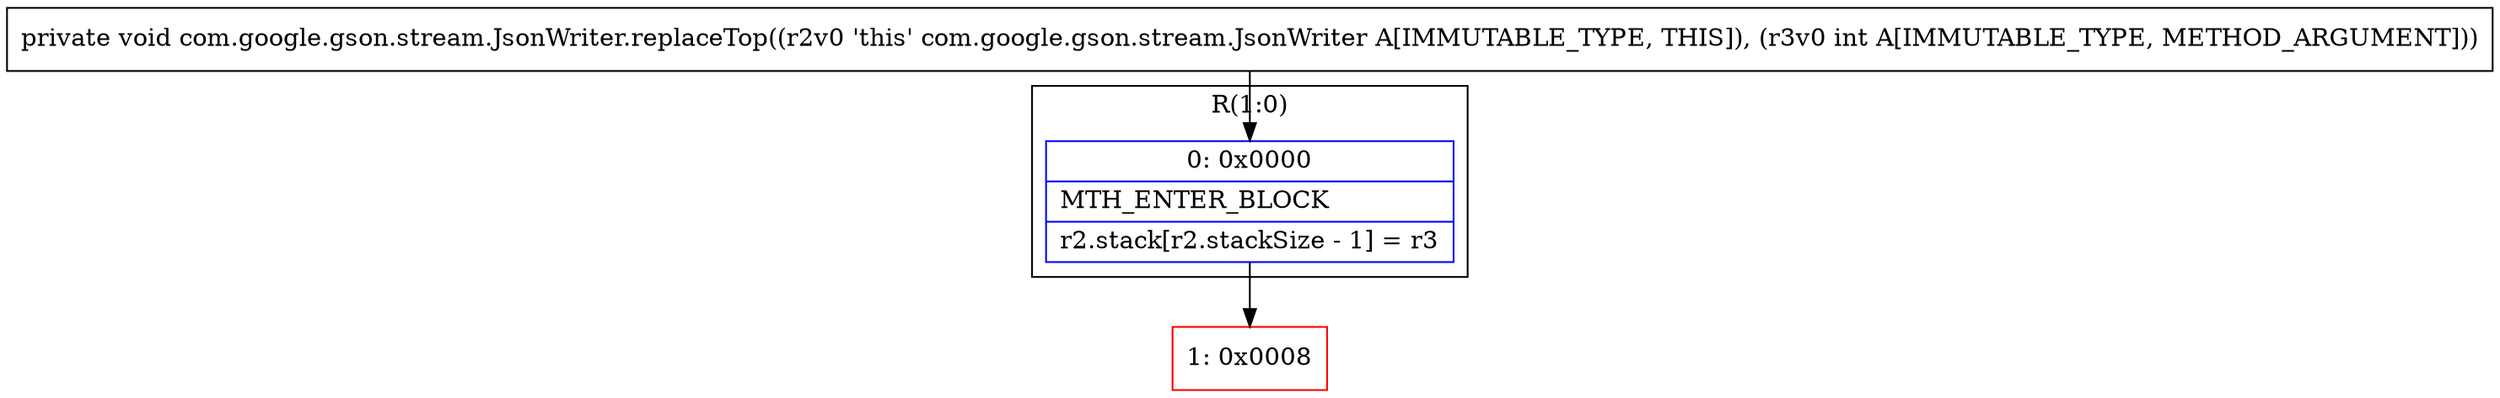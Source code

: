 digraph "CFG forcom.google.gson.stream.JsonWriter.replaceTop(I)V" {
subgraph cluster_Region_560523225 {
label = "R(1:0)";
node [shape=record,color=blue];
Node_0 [shape=record,label="{0\:\ 0x0000|MTH_ENTER_BLOCK\l|r2.stack[r2.stackSize \- 1] = r3\l}"];
}
Node_1 [shape=record,color=red,label="{1\:\ 0x0008}"];
MethodNode[shape=record,label="{private void com.google.gson.stream.JsonWriter.replaceTop((r2v0 'this' com.google.gson.stream.JsonWriter A[IMMUTABLE_TYPE, THIS]), (r3v0 int A[IMMUTABLE_TYPE, METHOD_ARGUMENT])) }"];
MethodNode -> Node_0;
Node_0 -> Node_1;
}

